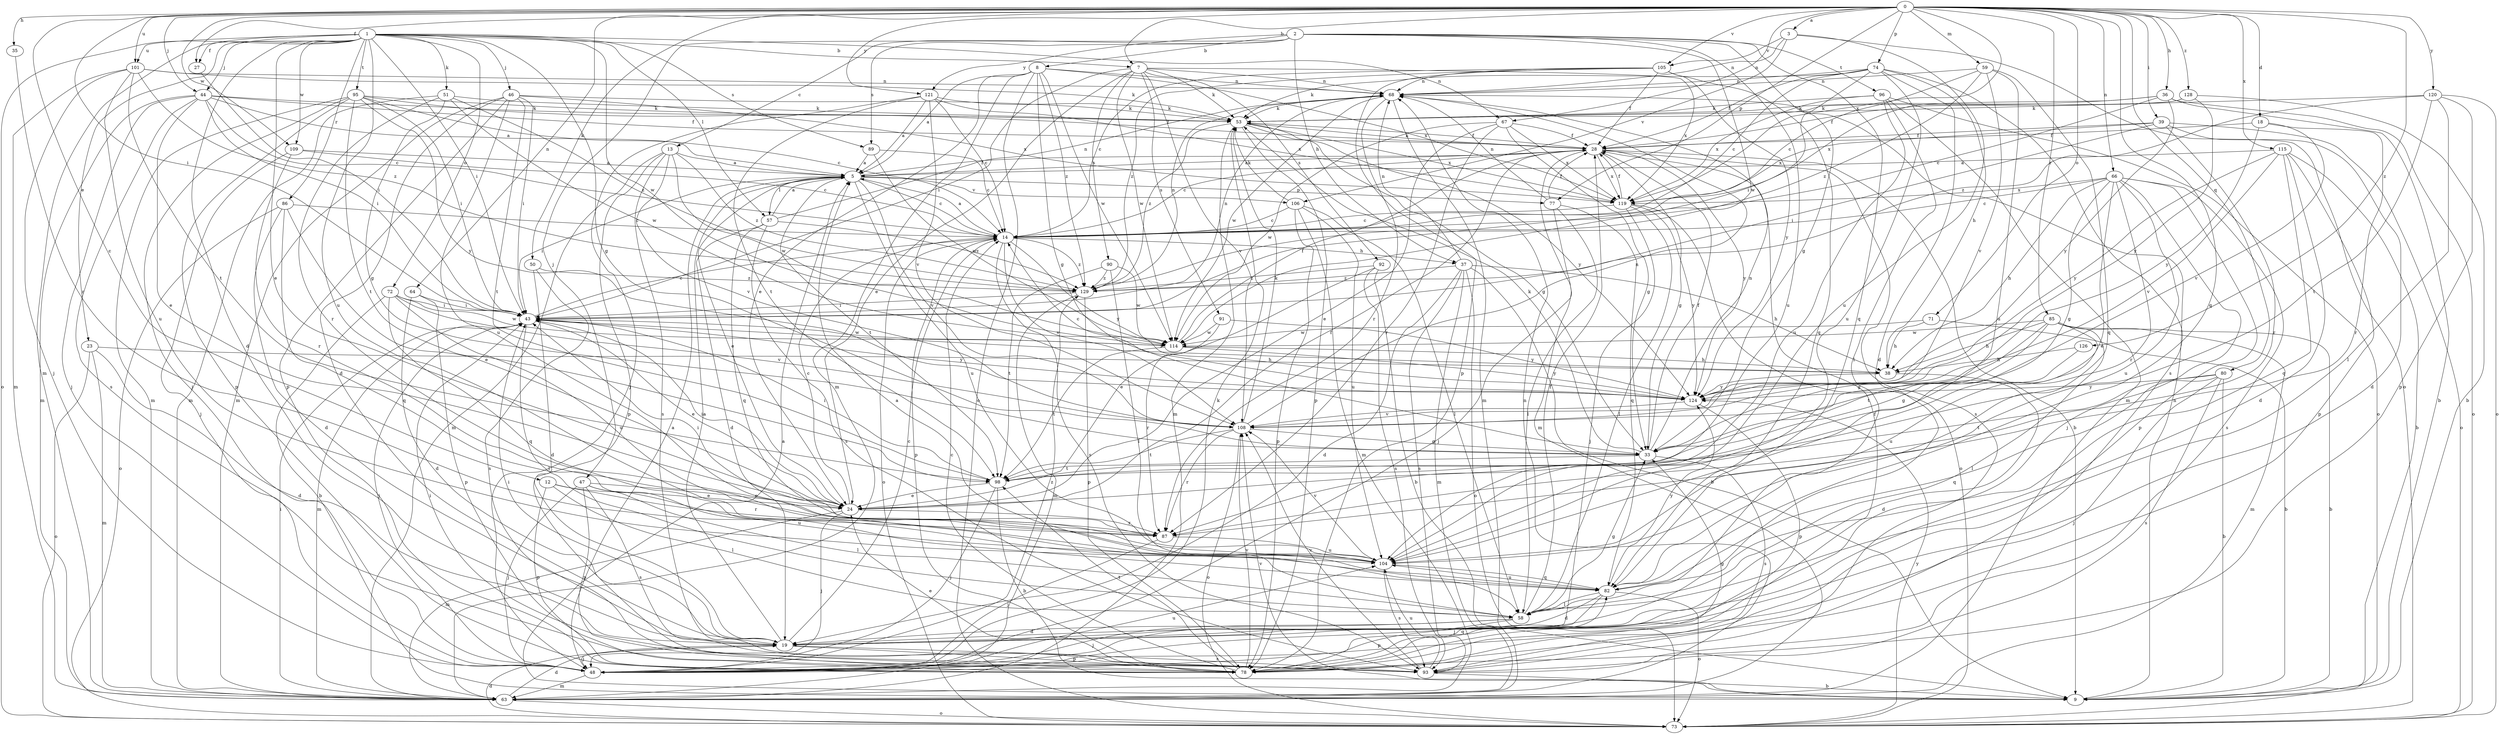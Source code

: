 strict digraph  {
0;
1;
2;
3;
5;
7;
8;
9;
12;
13;
14;
18;
19;
23;
24;
27;
28;
33;
35;
36;
37;
38;
39;
43;
44;
46;
47;
48;
50;
51;
53;
57;
58;
59;
63;
64;
66;
67;
68;
71;
72;
73;
74;
77;
78;
80;
82;
85;
86;
87;
89;
90;
91;
92;
93;
95;
96;
98;
101;
104;
105;
106;
108;
109;
114;
115;
119;
120;
121;
124;
126;
128;
129;
0 -> 3  [label=a];
0 -> 7  [label=b];
0 -> 12  [label=c];
0 -> 18  [label=d];
0 -> 27  [label=f];
0 -> 35  [label=h];
0 -> 36  [label=h];
0 -> 39  [label=i];
0 -> 43  [label=i];
0 -> 44  [label=j];
0 -> 50  [label=k];
0 -> 59  [label=m];
0 -> 64  [label=n];
0 -> 66  [label=n];
0 -> 67  [label=n];
0 -> 71  [label=o];
0 -> 74  [label=p];
0 -> 77  [label=p];
0 -> 80  [label=q];
0 -> 82  [label=q];
0 -> 85  [label=r];
0 -> 101  [label=u];
0 -> 105  [label=v];
0 -> 109  [label=w];
0 -> 115  [label=x];
0 -> 119  [label=x];
0 -> 120  [label=y];
0 -> 121  [label=y];
0 -> 126  [label=z];
0 -> 128  [label=z];
1 -> 7  [label=b];
1 -> 19  [label=d];
1 -> 23  [label=e];
1 -> 24  [label=e];
1 -> 27  [label=f];
1 -> 33  [label=g];
1 -> 43  [label=i];
1 -> 44  [label=j];
1 -> 46  [label=j];
1 -> 51  [label=k];
1 -> 57  [label=l];
1 -> 63  [label=m];
1 -> 67  [label=n];
1 -> 72  [label=o];
1 -> 73  [label=o];
1 -> 86  [label=r];
1 -> 89  [label=s];
1 -> 95  [label=t];
1 -> 101  [label=u];
1 -> 104  [label=u];
1 -> 109  [label=w];
1 -> 114  [label=w];
2 -> 8  [label=b];
2 -> 13  [label=c];
2 -> 33  [label=g];
2 -> 37  [label=h];
2 -> 47  [label=j];
2 -> 82  [label=q];
2 -> 89  [label=s];
2 -> 96  [label=t];
2 -> 104  [label=u];
2 -> 114  [label=w];
2 -> 121  [label=y];
3 -> 68  [label=n];
3 -> 73  [label=o];
3 -> 104  [label=u];
3 -> 105  [label=v];
3 -> 106  [label=v];
5 -> 14  [label=c];
5 -> 24  [label=e];
5 -> 28  [label=f];
5 -> 43  [label=i];
5 -> 57  [label=l];
5 -> 77  [label=p];
5 -> 98  [label=t];
5 -> 104  [label=u];
5 -> 106  [label=v];
5 -> 108  [label=v];
7 -> 24  [label=e];
7 -> 43  [label=i];
7 -> 53  [label=k];
7 -> 68  [label=n];
7 -> 90  [label=s];
7 -> 91  [label=s];
7 -> 92  [label=s];
7 -> 108  [label=v];
7 -> 114  [label=w];
7 -> 119  [label=x];
8 -> 5  [label=a];
8 -> 24  [label=e];
8 -> 33  [label=g];
8 -> 63  [label=m];
8 -> 68  [label=n];
8 -> 73  [label=o];
8 -> 114  [label=w];
8 -> 119  [label=x];
8 -> 129  [label=z];
9 -> 5  [label=a];
9 -> 68  [label=n];
9 -> 108  [label=v];
12 -> 24  [label=e];
12 -> 58  [label=l];
12 -> 78  [label=p];
12 -> 87  [label=r];
13 -> 5  [label=a];
13 -> 63  [label=m];
13 -> 78  [label=p];
13 -> 93  [label=s];
13 -> 108  [label=v];
13 -> 114  [label=w];
13 -> 129  [label=z];
14 -> 5  [label=a];
14 -> 37  [label=h];
14 -> 73  [label=o];
14 -> 78  [label=p];
14 -> 93  [label=s];
14 -> 108  [label=v];
14 -> 124  [label=y];
14 -> 129  [label=z];
18 -> 28  [label=f];
18 -> 87  [label=r];
18 -> 108  [label=v];
18 -> 124  [label=y];
19 -> 5  [label=a];
19 -> 14  [label=c];
19 -> 43  [label=i];
19 -> 48  [label=j];
19 -> 78  [label=p];
19 -> 93  [label=s];
23 -> 19  [label=d];
23 -> 38  [label=h];
23 -> 63  [label=m];
23 -> 73  [label=o];
24 -> 14  [label=c];
24 -> 28  [label=f];
24 -> 43  [label=i];
24 -> 48  [label=j];
24 -> 63  [label=m];
24 -> 87  [label=r];
27 -> 43  [label=i];
28 -> 5  [label=a];
28 -> 9  [label=b];
28 -> 14  [label=c];
28 -> 33  [label=g];
28 -> 53  [label=k];
28 -> 63  [label=m];
28 -> 93  [label=s];
28 -> 119  [label=x];
28 -> 124  [label=y];
33 -> 28  [label=f];
33 -> 53  [label=k];
33 -> 68  [label=n];
33 -> 93  [label=s];
33 -> 98  [label=t];
35 -> 87  [label=r];
36 -> 9  [label=b];
36 -> 14  [label=c];
36 -> 53  [label=k];
36 -> 73  [label=o];
36 -> 119  [label=x];
36 -> 124  [label=y];
37 -> 9  [label=b];
37 -> 19  [label=d];
37 -> 38  [label=h];
37 -> 63  [label=m];
37 -> 68  [label=n];
37 -> 73  [label=o];
37 -> 93  [label=s];
37 -> 129  [label=z];
38 -> 19  [label=d];
38 -> 43  [label=i];
38 -> 124  [label=y];
39 -> 19  [label=d];
39 -> 28  [label=f];
39 -> 43  [label=i];
39 -> 73  [label=o];
39 -> 87  [label=r];
39 -> 119  [label=x];
43 -> 14  [label=c];
43 -> 24  [label=e];
43 -> 48  [label=j];
43 -> 58  [label=l];
43 -> 63  [label=m];
43 -> 68  [label=n];
43 -> 114  [label=w];
43 -> 124  [label=y];
44 -> 5  [label=a];
44 -> 14  [label=c];
44 -> 24  [label=e];
44 -> 28  [label=f];
44 -> 43  [label=i];
44 -> 48  [label=j];
44 -> 53  [label=k];
44 -> 63  [label=m];
44 -> 93  [label=s];
46 -> 19  [label=d];
46 -> 43  [label=i];
46 -> 53  [label=k];
46 -> 63  [label=m];
46 -> 78  [label=p];
46 -> 98  [label=t];
46 -> 104  [label=u];
46 -> 119  [label=x];
47 -> 24  [label=e];
47 -> 48  [label=j];
47 -> 58  [label=l];
47 -> 78  [label=p];
47 -> 93  [label=s];
47 -> 104  [label=u];
48 -> 5  [label=a];
48 -> 53  [label=k];
48 -> 63  [label=m];
48 -> 104  [label=u];
48 -> 129  [label=z];
50 -> 19  [label=d];
50 -> 93  [label=s];
50 -> 129  [label=z];
51 -> 33  [label=g];
51 -> 53  [label=k];
51 -> 63  [label=m];
51 -> 87  [label=r];
51 -> 114  [label=w];
51 -> 129  [label=z];
53 -> 28  [label=f];
53 -> 33  [label=g];
53 -> 63  [label=m];
53 -> 78  [label=p];
53 -> 119  [label=x];
53 -> 124  [label=y];
53 -> 129  [label=z];
57 -> 5  [label=a];
57 -> 19  [label=d];
57 -> 68  [label=n];
57 -> 82  [label=q];
57 -> 93  [label=s];
57 -> 129  [label=z];
58 -> 5  [label=a];
58 -> 19  [label=d];
58 -> 28  [label=f];
58 -> 33  [label=g];
58 -> 48  [label=j];
58 -> 78  [label=p];
59 -> 14  [label=c];
59 -> 68  [label=n];
59 -> 82  [label=q];
59 -> 104  [label=u];
59 -> 108  [label=v];
59 -> 129  [label=z];
63 -> 19  [label=d];
63 -> 43  [label=i];
63 -> 68  [label=n];
63 -> 73  [label=o];
64 -> 19  [label=d];
64 -> 43  [label=i];
64 -> 78  [label=p];
66 -> 14  [label=c];
66 -> 24  [label=e];
66 -> 33  [label=g];
66 -> 38  [label=h];
66 -> 48  [label=j];
66 -> 78  [label=p];
66 -> 87  [label=r];
66 -> 93  [label=s];
66 -> 104  [label=u];
66 -> 119  [label=x];
67 -> 24  [label=e];
67 -> 28  [label=f];
67 -> 33  [label=g];
67 -> 87  [label=r];
67 -> 114  [label=w];
67 -> 119  [label=x];
68 -> 53  [label=k];
68 -> 63  [label=m];
68 -> 87  [label=r];
68 -> 114  [label=w];
71 -> 9  [label=b];
71 -> 38  [label=h];
71 -> 114  [label=w];
72 -> 9  [label=b];
72 -> 43  [label=i];
72 -> 82  [label=q];
72 -> 104  [label=u];
72 -> 108  [label=v];
72 -> 114  [label=w];
73 -> 19  [label=d];
73 -> 124  [label=y];
74 -> 14  [label=c];
74 -> 19  [label=d];
74 -> 28  [label=f];
74 -> 38  [label=h];
74 -> 43  [label=i];
74 -> 53  [label=k];
74 -> 68  [label=n];
74 -> 93  [label=s];
74 -> 104  [label=u];
77 -> 28  [label=f];
77 -> 48  [label=j];
77 -> 58  [label=l];
77 -> 68  [label=n];
77 -> 82  [label=q];
78 -> 14  [label=c];
78 -> 24  [label=e];
78 -> 28  [label=f];
78 -> 33  [label=g];
78 -> 82  [label=q];
78 -> 98  [label=t];
78 -> 108  [label=v];
80 -> 9  [label=b];
80 -> 48  [label=j];
80 -> 82  [label=q];
80 -> 93  [label=s];
80 -> 98  [label=t];
80 -> 124  [label=y];
82 -> 19  [label=d];
82 -> 48  [label=j];
82 -> 58  [label=l];
82 -> 73  [label=o];
82 -> 104  [label=u];
82 -> 124  [label=y];
85 -> 9  [label=b];
85 -> 33  [label=g];
85 -> 38  [label=h];
85 -> 58  [label=l];
85 -> 63  [label=m];
85 -> 98  [label=t];
85 -> 104  [label=u];
85 -> 114  [label=w];
86 -> 14  [label=c];
86 -> 19  [label=d];
86 -> 24  [label=e];
86 -> 73  [label=o];
86 -> 82  [label=q];
87 -> 43  [label=i];
87 -> 48  [label=j];
87 -> 104  [label=u];
89 -> 5  [label=a];
89 -> 14  [label=c];
89 -> 114  [label=w];
90 -> 58  [label=l];
90 -> 98  [label=t];
90 -> 114  [label=w];
90 -> 129  [label=z];
91 -> 87  [label=r];
91 -> 114  [label=w];
91 -> 124  [label=y];
92 -> 9  [label=b];
92 -> 24  [label=e];
92 -> 93  [label=s];
92 -> 129  [label=z];
93 -> 9  [label=b];
93 -> 43  [label=i];
93 -> 104  [label=u];
93 -> 108  [label=v];
95 -> 14  [label=c];
95 -> 28  [label=f];
95 -> 43  [label=i];
95 -> 48  [label=j];
95 -> 53  [label=k];
95 -> 63  [label=m];
95 -> 78  [label=p];
95 -> 98  [label=t];
95 -> 124  [label=y];
96 -> 53  [label=k];
96 -> 58  [label=l];
96 -> 63  [label=m];
96 -> 73  [label=o];
96 -> 104  [label=u];
96 -> 119  [label=x];
98 -> 9  [label=b];
98 -> 24  [label=e];
98 -> 43  [label=i];
98 -> 48  [label=j];
101 -> 48  [label=j];
101 -> 53  [label=k];
101 -> 63  [label=m];
101 -> 68  [label=n];
101 -> 98  [label=t];
101 -> 104  [label=u];
101 -> 129  [label=z];
104 -> 82  [label=q];
104 -> 93  [label=s];
104 -> 108  [label=v];
105 -> 14  [label=c];
105 -> 28  [label=f];
105 -> 68  [label=n];
105 -> 78  [label=p];
105 -> 82  [label=q];
105 -> 124  [label=y];
105 -> 129  [label=z];
106 -> 14  [label=c];
106 -> 53  [label=k];
106 -> 58  [label=l];
106 -> 63  [label=m];
106 -> 78  [label=p];
106 -> 104  [label=u];
108 -> 33  [label=g];
108 -> 53  [label=k];
108 -> 68  [label=n];
108 -> 73  [label=o];
108 -> 87  [label=r];
108 -> 98  [label=t];
109 -> 5  [label=a];
109 -> 14  [label=c];
109 -> 48  [label=j];
109 -> 87  [label=r];
114 -> 28  [label=f];
114 -> 38  [label=h];
114 -> 98  [label=t];
114 -> 124  [label=y];
115 -> 5  [label=a];
115 -> 9  [label=b];
115 -> 19  [label=d];
115 -> 78  [label=p];
115 -> 82  [label=q];
115 -> 108  [label=v];
115 -> 124  [label=y];
119 -> 14  [label=c];
119 -> 28  [label=f];
119 -> 48  [label=j];
119 -> 58  [label=l];
119 -> 73  [label=o];
119 -> 124  [label=y];
120 -> 53  [label=k];
120 -> 58  [label=l];
120 -> 73  [label=o];
120 -> 78  [label=p];
120 -> 98  [label=t];
120 -> 129  [label=z];
121 -> 5  [label=a];
121 -> 14  [label=c];
121 -> 48  [label=j];
121 -> 53  [label=k];
121 -> 98  [label=t];
121 -> 108  [label=v];
121 -> 119  [label=x];
124 -> 14  [label=c];
124 -> 78  [label=p];
124 -> 108  [label=v];
126 -> 33  [label=g];
126 -> 38  [label=h];
128 -> 9  [label=b];
128 -> 28  [label=f];
128 -> 53  [label=k];
128 -> 124  [label=y];
129 -> 43  [label=i];
129 -> 63  [label=m];
129 -> 68  [label=n];
129 -> 78  [label=p];
}
